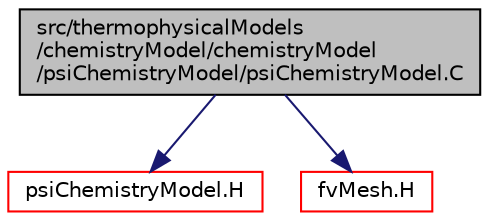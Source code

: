 digraph "src/thermophysicalModels/chemistryModel/chemistryModel/psiChemistryModel/psiChemistryModel.C"
{
  bgcolor="transparent";
  edge [fontname="Helvetica",fontsize="10",labelfontname="Helvetica",labelfontsize="10"];
  node [fontname="Helvetica",fontsize="10",shape=record];
  Node0 [label="src/thermophysicalModels\l/chemistryModel/chemistryModel\l/psiChemistryModel/psiChemistryModel.C",height=0.2,width=0.4,color="black", fillcolor="grey75", style="filled", fontcolor="black"];
  Node0 -> Node1 [color="midnightblue",fontsize="10",style="solid",fontname="Helvetica"];
  Node1 [label="psiChemistryModel.H",height=0.2,width=0.4,color="red",URL="$a15818.html"];
  Node0 -> Node204 [color="midnightblue",fontsize="10",style="solid",fontname="Helvetica"];
  Node204 [label="fvMesh.H",height=0.2,width=0.4,color="red",URL="$a03719.html"];
}
